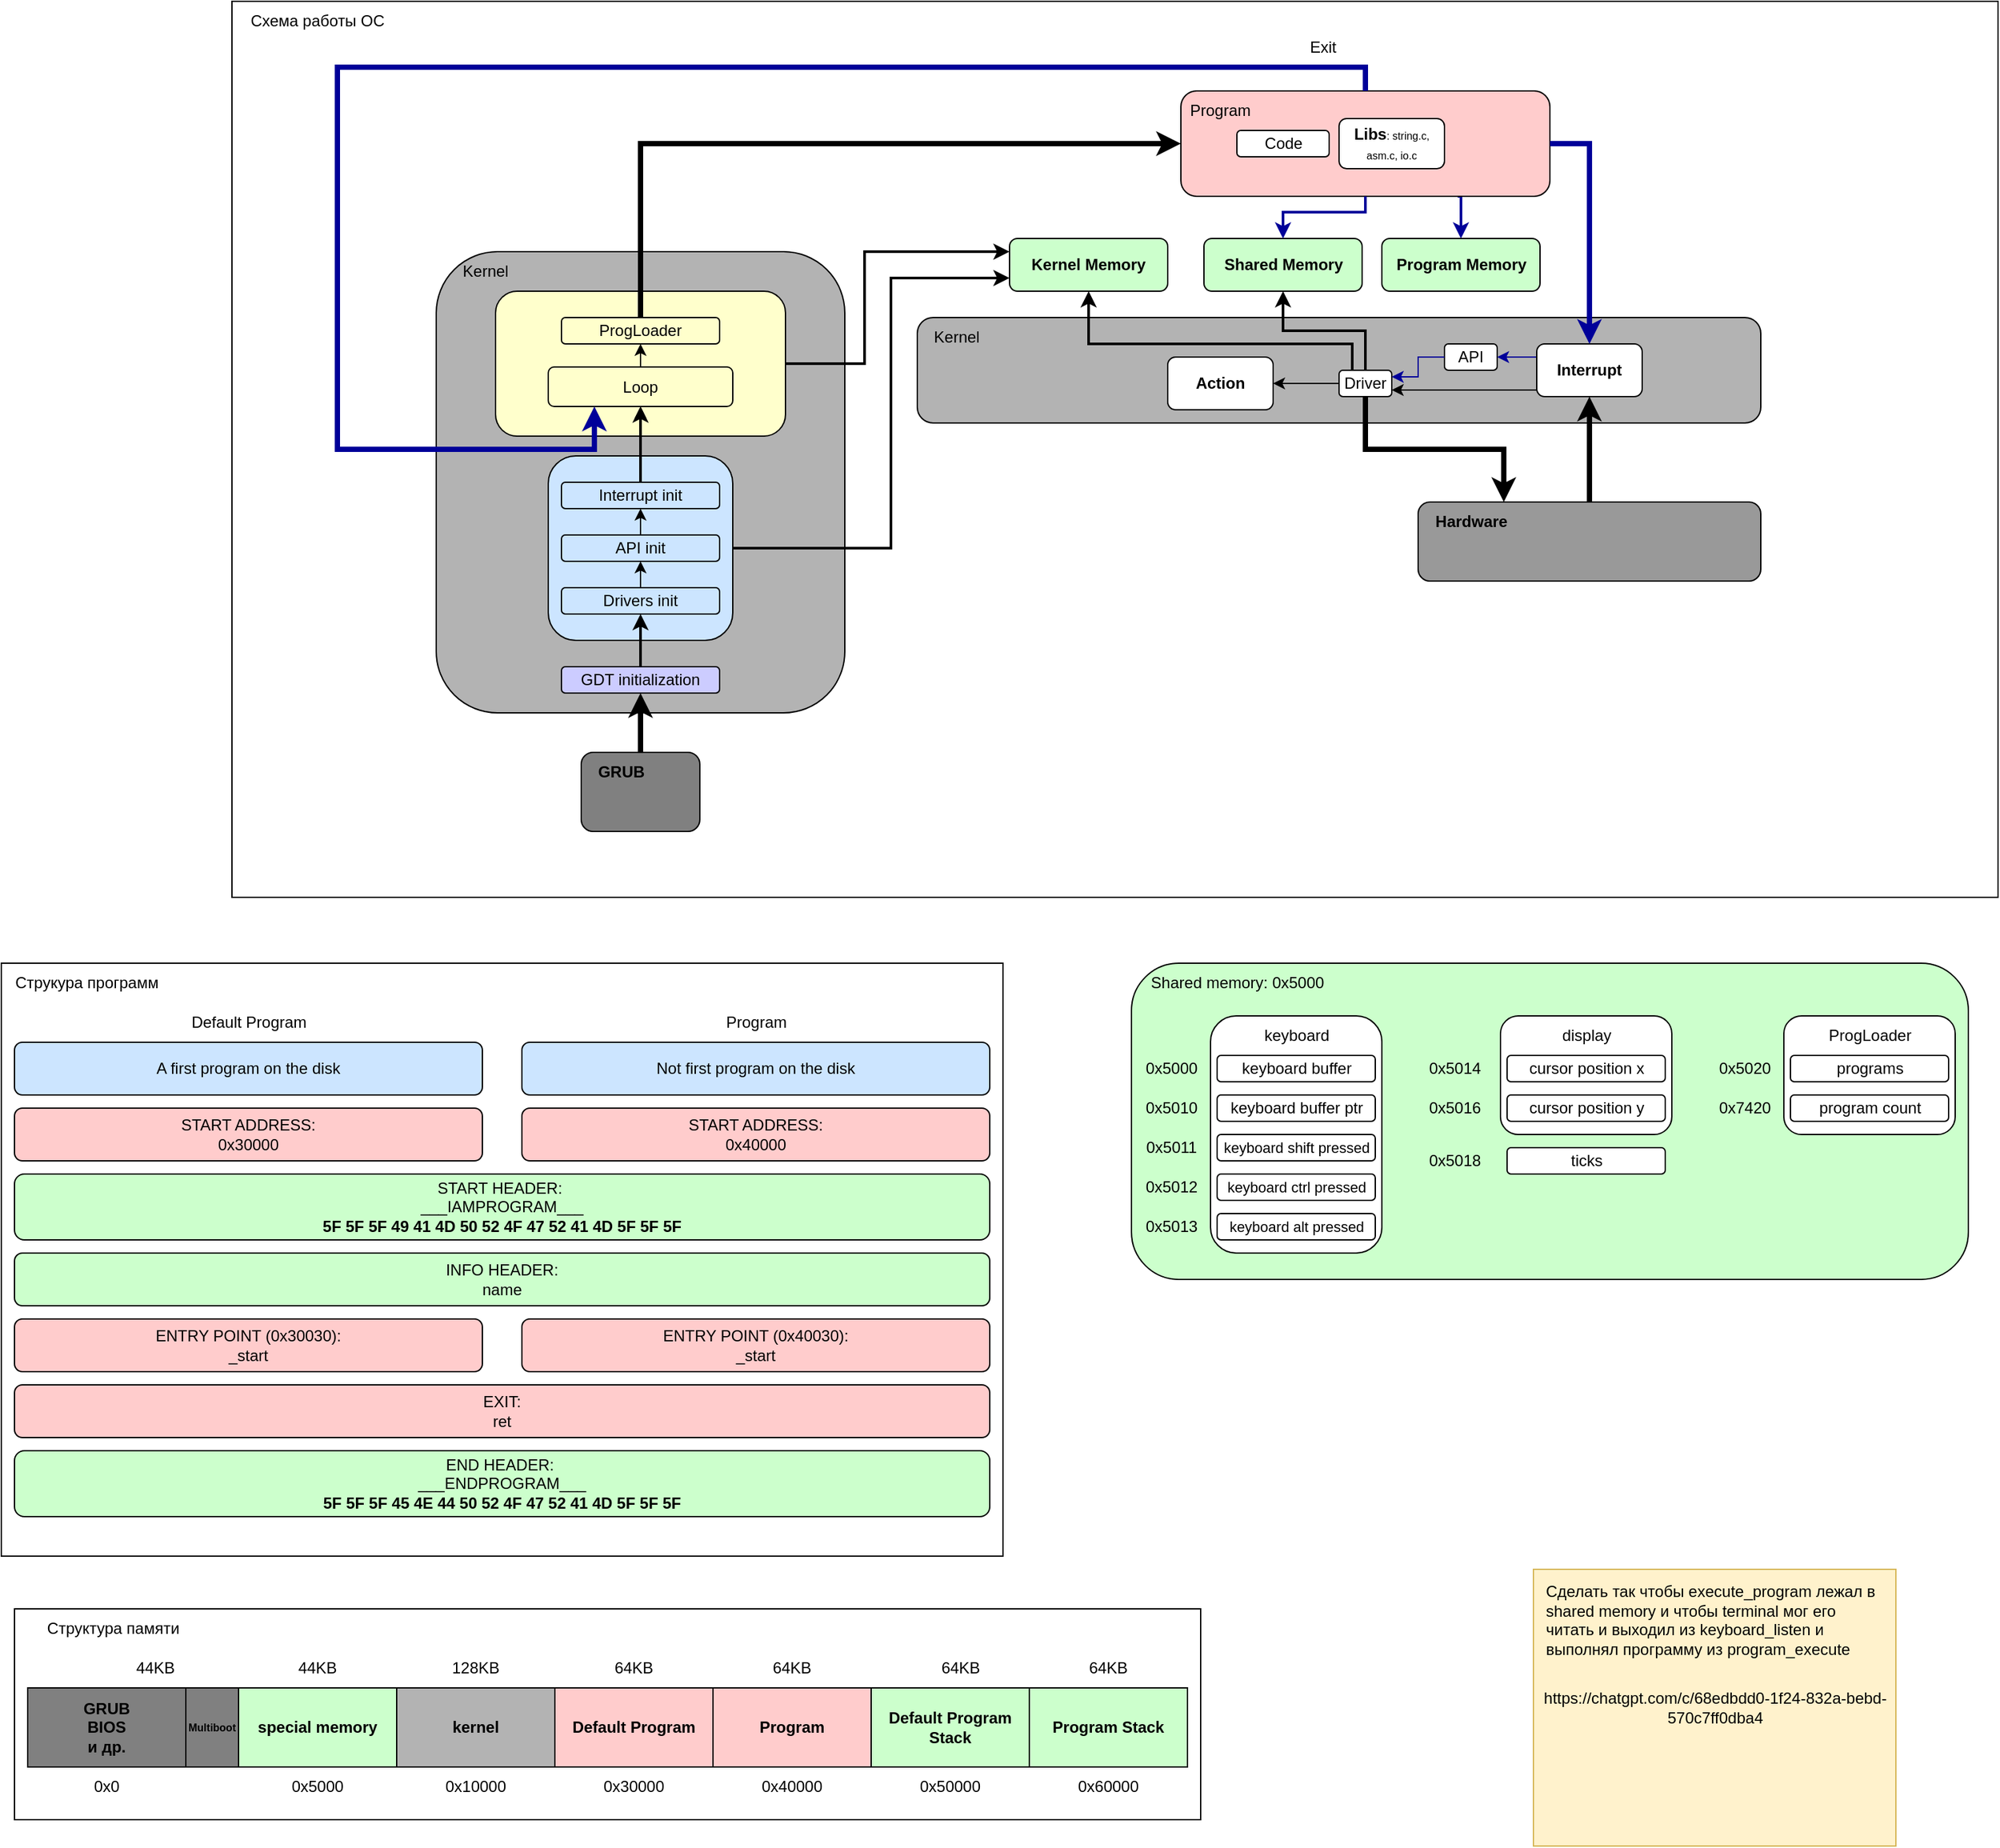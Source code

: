 <mxfile version="28.1.2">
  <diagram name="Page-1" id="FCg047ZmniYvs8AbTUPz">
    <mxGraphModel dx="2523" dy="1027" grid="1" gridSize="10" guides="1" tooltips="1" connect="1" arrows="1" fold="1" page="1" pageScale="1" pageWidth="850" pageHeight="1100" math="0" shadow="0">
      <root>
        <mxCell id="0" />
        <mxCell id="1" parent="0" />
        <mxCell id="QtdNPSn90gwQSZT8zCZ1-62" value="" style="rounded=0;whiteSpace=wrap;html=1;" vertex="1" parent="1">
          <mxGeometry x="-795" y="1280" width="900" height="160" as="geometry" />
        </mxCell>
        <mxCell id="rvBd5DFb6fozkhR1xG3s-3" value="" style="rounded=0;whiteSpace=wrap;html=1;" parent="1" vertex="1">
          <mxGeometry x="-805" y="790" width="760" height="450" as="geometry" />
        </mxCell>
        <mxCell id="rvBd5DFb6fozkhR1xG3s-4" value="Струкура программ" style="text;html=1;align=center;verticalAlign=middle;whiteSpace=wrap;rounded=0;" parent="1" vertex="1">
          <mxGeometry x="-805" y="790" width="130" height="30" as="geometry" />
        </mxCell>
        <mxCell id="-tcE8rUrM36b7BvTMz05-57" value="" style="rounded=1;whiteSpace=wrap;html=1;fontStyle=1;align=center;fillColor=#CCFFCC;" parent="1" vertex="1">
          <mxGeometry x="52.5" y="790" width="635" height="240" as="geometry" />
        </mxCell>
        <mxCell id="-tcE8rUrM36b7BvTMz05-58" value="Shared&amp;nbsp;memory: 0x5000" style="text;html=1;align=center;verticalAlign=middle;whiteSpace=wrap;rounded=0;" parent="1" vertex="1">
          <mxGeometry x="62.5" y="790" width="140" height="30" as="geometry" />
        </mxCell>
        <mxCell id="-tcE8rUrM36b7BvTMz05-63" value="" style="group" parent="1" vertex="1" connectable="0">
          <mxGeometry x="112.5" y="830" width="130" height="180" as="geometry" />
        </mxCell>
        <mxCell id="-tcE8rUrM36b7BvTMz05-61" value="" style="rounded=1;whiteSpace=wrap;html=1;" parent="-tcE8rUrM36b7BvTMz05-63" vertex="1">
          <mxGeometry width="130" height="180" as="geometry" />
        </mxCell>
        <mxCell id="-tcE8rUrM36b7BvTMz05-59" value="keyboard buffer" style="rounded=1;whiteSpace=wrap;html=1;" parent="-tcE8rUrM36b7BvTMz05-63" vertex="1">
          <mxGeometry x="5" y="30" width="120" height="20" as="geometry" />
        </mxCell>
        <mxCell id="-tcE8rUrM36b7BvTMz05-60" value="keyboard buffer ptr" style="rounded=1;whiteSpace=wrap;html=1;" parent="-tcE8rUrM36b7BvTMz05-63" vertex="1">
          <mxGeometry x="5" y="60" width="120" height="20" as="geometry" />
        </mxCell>
        <mxCell id="-tcE8rUrM36b7BvTMz05-62" value="keyboard" style="text;html=1;align=center;verticalAlign=middle;whiteSpace=wrap;rounded=0;" parent="-tcE8rUrM36b7BvTMz05-63" vertex="1">
          <mxGeometry x="5" width="120" height="30" as="geometry" />
        </mxCell>
        <mxCell id="-tcE8rUrM36b7BvTMz05-70" value="&lt;font style=&quot;font-size: 11px;&quot;&gt;keyboard shift pressed&lt;/font&gt;" style="rounded=1;whiteSpace=wrap;html=1;" parent="-tcE8rUrM36b7BvTMz05-63" vertex="1">
          <mxGeometry x="5" y="90" width="120" height="20" as="geometry" />
        </mxCell>
        <mxCell id="Fx7pZhKHwuvRIzn_ycLN-7" value="&lt;font style=&quot;font-size: 11px;&quot;&gt;keyboard ctrl pressed&lt;/font&gt;" style="rounded=1;whiteSpace=wrap;html=1;" parent="-tcE8rUrM36b7BvTMz05-63" vertex="1">
          <mxGeometry x="5" y="120" width="120" height="20" as="geometry" />
        </mxCell>
        <mxCell id="Fx7pZhKHwuvRIzn_ycLN-8" value="&lt;font style=&quot;font-size: 11px;&quot;&gt;keyboard alt pressed&lt;/font&gt;" style="rounded=1;whiteSpace=wrap;html=1;" parent="-tcE8rUrM36b7BvTMz05-63" vertex="1">
          <mxGeometry x="5" y="150" width="120" height="20" as="geometry" />
        </mxCell>
        <mxCell id="-tcE8rUrM36b7BvTMz05-65" value="" style="group" parent="1" vertex="1" connectable="0">
          <mxGeometry x="332.5" y="830" width="130" height="120" as="geometry" />
        </mxCell>
        <mxCell id="-tcE8rUrM36b7BvTMz05-66" value="" style="rounded=1;whiteSpace=wrap;html=1;" parent="-tcE8rUrM36b7BvTMz05-65" vertex="1">
          <mxGeometry width="130" height="90" as="geometry" />
        </mxCell>
        <mxCell id="-tcE8rUrM36b7BvTMz05-67" value="cursor position x" style="rounded=1;whiteSpace=wrap;html=1;" parent="-tcE8rUrM36b7BvTMz05-65" vertex="1">
          <mxGeometry x="5" y="30" width="120" height="20" as="geometry" />
        </mxCell>
        <mxCell id="-tcE8rUrM36b7BvTMz05-68" value="cursor position y" style="rounded=1;whiteSpace=wrap;html=1;" parent="-tcE8rUrM36b7BvTMz05-65" vertex="1">
          <mxGeometry x="5" y="60" width="120" height="20" as="geometry" />
        </mxCell>
        <mxCell id="-tcE8rUrM36b7BvTMz05-69" value="display" style="text;html=1;align=center;verticalAlign=middle;whiteSpace=wrap;rounded=0;" parent="-tcE8rUrM36b7BvTMz05-65" vertex="1">
          <mxGeometry x="5" width="120" height="30" as="geometry" />
        </mxCell>
        <mxCell id="9-nSru1XXpZIgcONNZPy-1" value="0x5000" style="text;html=1;align=center;verticalAlign=middle;whiteSpace=wrap;rounded=0;" parent="1" vertex="1">
          <mxGeometry x="52.5" y="860" width="60" height="20" as="geometry" />
        </mxCell>
        <mxCell id="9-nSru1XXpZIgcONNZPy-2" value="0x5010" style="text;html=1;align=center;verticalAlign=middle;whiteSpace=wrap;rounded=0;" parent="1" vertex="1">
          <mxGeometry x="52.5" y="890" width="60" height="20" as="geometry" />
        </mxCell>
        <mxCell id="9-nSru1XXpZIgcONNZPy-3" value="0x5011" style="text;html=1;align=center;verticalAlign=middle;whiteSpace=wrap;rounded=0;" parent="1" vertex="1">
          <mxGeometry x="52.5" y="920" width="60" height="20" as="geometry" />
        </mxCell>
        <mxCell id="Fx7pZhKHwuvRIzn_ycLN-9" value="0x5012" style="text;html=1;align=center;verticalAlign=middle;whiteSpace=wrap;rounded=0;" parent="1" vertex="1">
          <mxGeometry x="52.5" y="950" width="60" height="20" as="geometry" />
        </mxCell>
        <mxCell id="Fx7pZhKHwuvRIzn_ycLN-10" value="0x5013" style="text;html=1;align=center;verticalAlign=middle;whiteSpace=wrap;rounded=0;" parent="1" vertex="1">
          <mxGeometry x="52.5" y="980" width="60" height="20" as="geometry" />
        </mxCell>
        <mxCell id="Fx7pZhKHwuvRIzn_ycLN-11" value="0x5014" style="text;html=1;align=center;verticalAlign=middle;whiteSpace=wrap;rounded=0;" parent="1" vertex="1">
          <mxGeometry x="267.5" y="860" width="60" height="20" as="geometry" />
        </mxCell>
        <mxCell id="Fx7pZhKHwuvRIzn_ycLN-13" value="0x5016" style="text;html=1;align=center;verticalAlign=middle;whiteSpace=wrap;rounded=0;" parent="1" vertex="1">
          <mxGeometry x="267.5" y="890" width="60" height="20" as="geometry" />
        </mxCell>
        <mxCell id="Fx7pZhKHwuvRIzn_ycLN-20" value="ticks" style="rounded=1;whiteSpace=wrap;html=1;" parent="1" vertex="1">
          <mxGeometry x="337.5" y="930" width="120" height="20" as="geometry" />
        </mxCell>
        <mxCell id="Fx7pZhKHwuvRIzn_ycLN-21" value="0x5018" style="text;html=1;align=center;verticalAlign=middle;whiteSpace=wrap;rounded=0;" parent="1" vertex="1">
          <mxGeometry x="267.5" y="930" width="60" height="20" as="geometry" />
        </mxCell>
        <mxCell id="rvBd5DFb6fozkhR1xG3s-1" value="START HEADER:&amp;nbsp;&lt;br&gt;___IAMPROGRAM___&lt;br&gt;&lt;b&gt;5F 5F 5F 49 41 4D 50 52 4F 47 52 41 4D 5F 5F 5F&lt;/b&gt;" style="rounded=1;whiteSpace=wrap;html=1;fillColor=#CCFFCC;" parent="1" vertex="1">
          <mxGeometry x="-795" y="950" width="740" height="50" as="geometry" />
        </mxCell>
        <mxCell id="rvBd5DFb6fozkhR1xG3s-5" value="END HEADER:&amp;nbsp;&lt;br&gt;___ENDPROGRAM___&lt;br&gt;&lt;b&gt;5F 5F 5F 45 4E 44 50 52 4F 47 52 41 4D 5F 5F 5F&lt;/b&gt;" style="rounded=1;whiteSpace=wrap;html=1;fillColor=#CCFFCC;" parent="1" vertex="1">
          <mxGeometry x="-795" y="1160" width="740" height="50" as="geometry" />
        </mxCell>
        <mxCell id="rvBd5DFb6fozkhR1xG3s-6" value="ENTRY POINT (0x30030):&lt;br&gt;_start" style="rounded=1;whiteSpace=wrap;html=1;fillColor=#FFCCCC;" parent="1" vertex="1">
          <mxGeometry x="-795" y="1060" width="355" height="40" as="geometry" />
        </mxCell>
        <mxCell id="rvBd5DFb6fozkhR1xG3s-7" value="EXIT:&lt;br&gt;ret" style="rounded=1;whiteSpace=wrap;html=1;fillColor=#FFCCCC;" parent="1" vertex="1">
          <mxGeometry x="-795" y="1110" width="740" height="40" as="geometry" />
        </mxCell>
        <mxCell id="rvBd5DFb6fozkhR1xG3s-8" value="START ADDRESS:&lt;br&gt;0x30000" style="rounded=1;whiteSpace=wrap;html=1;fillColor=#FFCCCC;" parent="1" vertex="1">
          <mxGeometry x="-795" y="900" width="355" height="40" as="geometry" />
        </mxCell>
        <mxCell id="rvBd5DFb6fozkhR1xG3s-17" value="INFO HEADER:&lt;div&gt;name&lt;/div&gt;" style="rounded=1;whiteSpace=wrap;html=1;fillColor=#CCFFCC;" parent="1" vertex="1">
          <mxGeometry x="-795" y="1010" width="740" height="40" as="geometry" />
        </mxCell>
        <mxCell id="P1c2-JbZTMkBssamJEXa-10" value="" style="group" parent="1" vertex="1" connectable="0">
          <mxGeometry x="547.5" y="830" width="130" height="120" as="geometry" />
        </mxCell>
        <mxCell id="P1c2-JbZTMkBssamJEXa-11" value="" style="rounded=1;whiteSpace=wrap;html=1;" parent="P1c2-JbZTMkBssamJEXa-10" vertex="1">
          <mxGeometry width="130" height="90" as="geometry" />
        </mxCell>
        <mxCell id="P1c2-JbZTMkBssamJEXa-12" value="programs" style="rounded=1;whiteSpace=wrap;html=1;" parent="P1c2-JbZTMkBssamJEXa-10" vertex="1">
          <mxGeometry x="5" y="30" width="120" height="20" as="geometry" />
        </mxCell>
        <mxCell id="P1c2-JbZTMkBssamJEXa-13" value="program count" style="rounded=1;whiteSpace=wrap;html=1;" parent="P1c2-JbZTMkBssamJEXa-10" vertex="1">
          <mxGeometry x="5" y="60" width="120" height="20" as="geometry" />
        </mxCell>
        <mxCell id="P1c2-JbZTMkBssamJEXa-14" value="ProgLoader" style="text;html=1;align=center;verticalAlign=middle;whiteSpace=wrap;rounded=0;" parent="P1c2-JbZTMkBssamJEXa-10" vertex="1">
          <mxGeometry x="5" width="120" height="30" as="geometry" />
        </mxCell>
        <mxCell id="P1c2-JbZTMkBssamJEXa-15" value="0x5020" style="text;html=1;align=center;verticalAlign=middle;whiteSpace=wrap;rounded=0;" parent="1" vertex="1">
          <mxGeometry x="487.5" y="860" width="60" height="20" as="geometry" />
        </mxCell>
        <mxCell id="P1c2-JbZTMkBssamJEXa-17" value="0x7420" style="text;html=1;align=center;verticalAlign=middle;whiteSpace=wrap;rounded=0;" parent="1" vertex="1">
          <mxGeometry x="487.5" y="890" width="60" height="20" as="geometry" />
        </mxCell>
        <mxCell id="P1c2-JbZTMkBssamJEXa-22" value="" style="rounded=0;whiteSpace=wrap;html=1;" parent="1" vertex="1">
          <mxGeometry x="-785" y="1340" width="880" height="60" as="geometry" />
        </mxCell>
        <mxCell id="P1c2-JbZTMkBssamJEXa-23" value="Структура памяти" style="text;html=1;align=center;verticalAlign=middle;whiteSpace=wrap;rounded=0;" parent="1" vertex="1">
          <mxGeometry x="-785" y="1280" width="130" height="30" as="geometry" />
        </mxCell>
        <mxCell id="P1c2-JbZTMkBssamJEXa-24" value="GRUB&lt;br&gt;BIOS&lt;br&gt;и др." style="rounded=0;whiteSpace=wrap;html=1;fillColor=#808080;fontStyle=1" parent="1" vertex="1">
          <mxGeometry x="-785" y="1340" width="120" height="60" as="geometry" />
        </mxCell>
        <mxCell id="P1c2-JbZTMkBssamJEXa-25" value="" style="rounded=0;whiteSpace=wrap;html=1;fillColor=#808080;fontStyle=1" parent="1" vertex="1">
          <mxGeometry x="-665" y="1340" width="40" height="60" as="geometry" />
        </mxCell>
        <mxCell id="P1c2-JbZTMkBssamJEXa-26" value="0x0" style="text;html=1;align=center;verticalAlign=middle;whiteSpace=wrap;rounded=0;" parent="1" vertex="1">
          <mxGeometry x="-785" y="1400" width="120" height="30" as="geometry" />
        </mxCell>
        <mxCell id="P1c2-JbZTMkBssamJEXa-27" value="Multiboot" style="text;html=1;align=center;verticalAlign=middle;whiteSpace=wrap;rounded=0;fontStyle=1;rotation=0;fontSize=8;" parent="1" vertex="1">
          <mxGeometry x="-675" y="1357.5" width="60" height="25" as="geometry" />
        </mxCell>
        <mxCell id="P1c2-JbZTMkBssamJEXa-28" value="0x5000" style="text;html=1;align=center;verticalAlign=middle;whiteSpace=wrap;rounded=0;" parent="1" vertex="1">
          <mxGeometry x="-625" y="1400" width="120" height="30" as="geometry" />
        </mxCell>
        <mxCell id="P1c2-JbZTMkBssamJEXa-29" value="special memory" style="rounded=0;whiteSpace=wrap;html=1;fillColor=#CCFFCC;fontStyle=1" parent="1" vertex="1">
          <mxGeometry x="-625" y="1340" width="120" height="60" as="geometry" />
        </mxCell>
        <mxCell id="P1c2-JbZTMkBssamJEXa-30" value="kernel" style="rounded=0;whiteSpace=wrap;html=1;fillColor=#B3B3B3;fontStyle=1" parent="1" vertex="1">
          <mxGeometry x="-505" y="1340" width="120" height="60" as="geometry" />
        </mxCell>
        <mxCell id="P1c2-JbZTMkBssamJEXa-31" value="0x10000" style="text;html=1;align=center;verticalAlign=middle;whiteSpace=wrap;rounded=0;" parent="1" vertex="1">
          <mxGeometry x="-505" y="1400" width="120" height="30" as="geometry" />
        </mxCell>
        <mxCell id="P1c2-JbZTMkBssamJEXa-32" value="Default Program" style="rounded=0;whiteSpace=wrap;html=1;fillColor=#FFCCCC;fontStyle=1" parent="1" vertex="1">
          <mxGeometry x="-385" y="1340" width="120" height="60" as="geometry" />
        </mxCell>
        <mxCell id="P1c2-JbZTMkBssamJEXa-33" value="0x30000" style="text;html=1;align=center;verticalAlign=middle;whiteSpace=wrap;rounded=0;" parent="1" vertex="1">
          <mxGeometry x="-385" y="1400" width="120" height="30" as="geometry" />
        </mxCell>
        <mxCell id="P1c2-JbZTMkBssamJEXa-34" value="Program" style="rounded=0;whiteSpace=wrap;html=1;fillColor=#FFCCCC;fontStyle=1" parent="1" vertex="1">
          <mxGeometry x="-265" y="1340" width="120" height="60" as="geometry" />
        </mxCell>
        <mxCell id="P1c2-JbZTMkBssamJEXa-35" value="0x40000" style="text;html=1;align=center;verticalAlign=middle;whiteSpace=wrap;rounded=0;" parent="1" vertex="1">
          <mxGeometry x="-265" y="1400" width="120" height="30" as="geometry" />
        </mxCell>
        <mxCell id="P1c2-JbZTMkBssamJEXa-36" value="64KB" style="text;html=1;align=center;verticalAlign=middle;whiteSpace=wrap;rounded=0;" parent="1" vertex="1">
          <mxGeometry x="-348.75" y="1310" width="47.5" height="30" as="geometry" />
        </mxCell>
        <mxCell id="P1c2-JbZTMkBssamJEXa-37" value="64KB" style="text;html=1;align=center;verticalAlign=middle;whiteSpace=wrap;rounded=0;" parent="1" vertex="1">
          <mxGeometry x="-228.75" y="1310" width="47.5" height="30" as="geometry" />
        </mxCell>
        <mxCell id="P1c2-JbZTMkBssamJEXa-38" value="128KB" style="text;html=1;align=center;verticalAlign=middle;whiteSpace=wrap;rounded=0;" parent="1" vertex="1">
          <mxGeometry x="-468.75" y="1310" width="47.5" height="30" as="geometry" />
        </mxCell>
        <mxCell id="P1c2-JbZTMkBssamJEXa-39" value="44KB" style="text;html=1;align=center;verticalAlign=middle;whiteSpace=wrap;rounded=0;" parent="1" vertex="1">
          <mxGeometry x="-588.75" y="1310" width="47.5" height="30" as="geometry" />
        </mxCell>
        <mxCell id="P1c2-JbZTMkBssamJEXa-40" value="44KB" style="text;html=1;align=center;verticalAlign=middle;whiteSpace=wrap;rounded=0;" parent="1" vertex="1">
          <mxGeometry x="-712.5" y="1310" width="47.5" height="30" as="geometry" />
        </mxCell>
        <mxCell id="P1c2-JbZTMkBssamJEXa-42" value="Default Program Stack" style="rounded=0;whiteSpace=wrap;html=1;fillColor=#CCFFCC;fontStyle=1" parent="1" vertex="1">
          <mxGeometry x="-145" y="1340" width="120" height="60" as="geometry" />
        </mxCell>
        <mxCell id="P1c2-JbZTMkBssamJEXa-44" value="Program Stack" style="rounded=0;whiteSpace=wrap;html=1;fillColor=#CCFFCC;fontStyle=1" parent="1" vertex="1">
          <mxGeometry x="-25" y="1340" width="120" height="60" as="geometry" />
        </mxCell>
        <mxCell id="P1c2-JbZTMkBssamJEXa-45" value="0x50000" style="text;html=1;align=center;verticalAlign=middle;whiteSpace=wrap;rounded=0;" parent="1" vertex="1">
          <mxGeometry x="-145" y="1400" width="120" height="30" as="geometry" />
        </mxCell>
        <mxCell id="P1c2-JbZTMkBssamJEXa-46" value="0x60000" style="text;html=1;align=center;verticalAlign=middle;whiteSpace=wrap;rounded=0;" parent="1" vertex="1">
          <mxGeometry x="-25" y="1400" width="120" height="30" as="geometry" />
        </mxCell>
        <mxCell id="P1c2-JbZTMkBssamJEXa-47" value="64KB" style="text;html=1;align=center;verticalAlign=middle;whiteSpace=wrap;rounded=0;" parent="1" vertex="1">
          <mxGeometry x="-101.25" y="1310" width="47.5" height="30" as="geometry" />
        </mxCell>
        <mxCell id="P1c2-JbZTMkBssamJEXa-48" value="64KB" style="text;html=1;align=center;verticalAlign=middle;whiteSpace=wrap;rounded=0;" parent="1" vertex="1">
          <mxGeometry x="11.25" y="1310" width="47.5" height="30" as="geometry" />
        </mxCell>
        <mxCell id="QtdNPSn90gwQSZT8zCZ1-1" value="" style="rounded=0;whiteSpace=wrap;html=1;" vertex="1" parent="1">
          <mxGeometry x="-630" y="60" width="1340" height="680" as="geometry" />
        </mxCell>
        <mxCell id="QtdNPSn90gwQSZT8zCZ1-7" value="" style="group" vertex="1" connectable="0" parent="1">
          <mxGeometry x="-110" y="300" width="640" height="80" as="geometry" />
        </mxCell>
        <mxCell id="QtdNPSn90gwQSZT8zCZ1-8" value="" style="rounded=1;whiteSpace=wrap;html=1;fillColor=#B3B3B3;" vertex="1" parent="QtdNPSn90gwQSZT8zCZ1-7">
          <mxGeometry width="640" height="80" as="geometry" />
        </mxCell>
        <mxCell id="QtdNPSn90gwQSZT8zCZ1-9" value="Kernel" style="text;html=1;align=center;verticalAlign=middle;whiteSpace=wrap;rounded=0;" vertex="1" parent="QtdNPSn90gwQSZT8zCZ1-7">
          <mxGeometry width="60" height="30" as="geometry" />
        </mxCell>
        <mxCell id="QtdNPSn90gwQSZT8zCZ1-10" value="API" style="rounded=1;whiteSpace=wrap;html=1;" vertex="1" parent="QtdNPSn90gwQSZT8zCZ1-7">
          <mxGeometry x="400" y="20" width="40" height="20" as="geometry" />
        </mxCell>
        <mxCell id="QtdNPSn90gwQSZT8zCZ1-11" style="edgeStyle=orthogonalEdgeStyle;rounded=0;orthogonalLoop=1;jettySize=auto;html=1;exitX=0;exitY=0.25;exitDx=0;exitDy=0;entryX=1;entryY=0.5;entryDx=0;entryDy=0;strokeColor=#000099;" edge="1" parent="1" source="QtdNPSn90gwQSZT8zCZ1-13" target="QtdNPSn90gwQSZT8zCZ1-10">
          <mxGeometry relative="1" as="geometry" />
        </mxCell>
        <mxCell id="QtdNPSn90gwQSZT8zCZ1-12" style="edgeStyle=orthogonalEdgeStyle;rounded=0;orthogonalLoop=1;jettySize=auto;html=1;exitX=0;exitY=0.75;exitDx=0;exitDy=0;entryX=1;entryY=0.75;entryDx=0;entryDy=0;" edge="1" parent="1" source="QtdNPSn90gwQSZT8zCZ1-13" target="QtdNPSn90gwQSZT8zCZ1-17">
          <mxGeometry relative="1" as="geometry">
            <Array as="points">
              <mxPoint x="360" y="355" />
            </Array>
          </mxGeometry>
        </mxCell>
        <mxCell id="QtdNPSn90gwQSZT8zCZ1-13" value="Interrupt" style="rounded=1;whiteSpace=wrap;html=1;fontStyle=1" vertex="1" parent="1">
          <mxGeometry x="360" y="320" width="80" height="40" as="geometry" />
        </mxCell>
        <mxCell id="QtdNPSn90gwQSZT8zCZ1-14" style="edgeStyle=orthogonalEdgeStyle;rounded=0;orthogonalLoop=1;jettySize=auto;html=1;exitX=0;exitY=0.5;exitDx=0;exitDy=0;entryX=1;entryY=0.5;entryDx=0;entryDy=0;" edge="1" parent="1" source="QtdNPSn90gwQSZT8zCZ1-17" target="QtdNPSn90gwQSZT8zCZ1-18">
          <mxGeometry relative="1" as="geometry" />
        </mxCell>
        <mxCell id="QtdNPSn90gwQSZT8zCZ1-15" style="edgeStyle=orthogonalEdgeStyle;rounded=0;orthogonalLoop=1;jettySize=auto;html=1;exitX=0.5;exitY=0;exitDx=0;exitDy=0;entryX=0.5;entryY=1;entryDx=0;entryDy=0;strokeWidth=2;" edge="1" parent="1" source="QtdNPSn90gwQSZT8zCZ1-17" target="QtdNPSn90gwQSZT8zCZ1-23">
          <mxGeometry relative="1" as="geometry">
            <Array as="points">
              <mxPoint x="230" y="310" />
              <mxPoint x="168" y="310" />
            </Array>
          </mxGeometry>
        </mxCell>
        <mxCell id="QtdNPSn90gwQSZT8zCZ1-16" style="edgeStyle=orthogonalEdgeStyle;rounded=0;orthogonalLoop=1;jettySize=auto;html=1;exitX=0.5;exitY=1;exitDx=0;exitDy=0;entryX=0.25;entryY=0;entryDx=0;entryDy=0;strokeWidth=4;" edge="1" parent="1" source="QtdNPSn90gwQSZT8zCZ1-17" target="QtdNPSn90gwQSZT8zCZ1-25">
          <mxGeometry relative="1" as="geometry" />
        </mxCell>
        <mxCell id="QtdNPSn90gwQSZT8zCZ1-72" style="edgeStyle=orthogonalEdgeStyle;rounded=0;orthogonalLoop=1;jettySize=auto;html=1;exitX=0.25;exitY=0;exitDx=0;exitDy=0;entryX=0.5;entryY=1;entryDx=0;entryDy=0;strokeWidth=2;" edge="1" parent="1" source="QtdNPSn90gwQSZT8zCZ1-17" target="QtdNPSn90gwQSZT8zCZ1-71">
          <mxGeometry relative="1" as="geometry">
            <Array as="points">
              <mxPoint x="220" y="320" />
              <mxPoint x="20" y="320" />
            </Array>
          </mxGeometry>
        </mxCell>
        <mxCell id="QtdNPSn90gwQSZT8zCZ1-17" value="Driver" style="rounded=1;whiteSpace=wrap;html=1;" vertex="1" parent="1">
          <mxGeometry x="210" y="340" width="40" height="20" as="geometry" />
        </mxCell>
        <mxCell id="QtdNPSn90gwQSZT8zCZ1-18" value="Action" style="rounded=1;whiteSpace=wrap;html=1;fontStyle=1" vertex="1" parent="1">
          <mxGeometry x="80" y="330" width="80" height="40" as="geometry" />
        </mxCell>
        <mxCell id="QtdNPSn90gwQSZT8zCZ1-23" value="Shared Memory" style="rounded=1;whiteSpace=wrap;html=1;fontStyle=1;align=center;fillColor=#CCFFCC;" vertex="1" parent="1">
          <mxGeometry x="107.5" y="240" width="120" height="40" as="geometry" />
        </mxCell>
        <mxCell id="QtdNPSn90gwQSZT8zCZ1-24" style="edgeStyle=orthogonalEdgeStyle;rounded=0;orthogonalLoop=1;jettySize=auto;html=1;exitX=0.5;exitY=0;exitDx=0;exitDy=0;entryX=0.5;entryY=1;entryDx=0;entryDy=0;strokeWidth=4;" edge="1" parent="1" source="QtdNPSn90gwQSZT8zCZ1-25" target="QtdNPSn90gwQSZT8zCZ1-13">
          <mxGeometry relative="1" as="geometry" />
        </mxCell>
        <mxCell id="QtdNPSn90gwQSZT8zCZ1-25" value="" style="rounded=1;whiteSpace=wrap;html=1;fillColor=#999999;" vertex="1" parent="1">
          <mxGeometry x="270" y="440" width="260" height="60" as="geometry" />
        </mxCell>
        <mxCell id="QtdNPSn90gwQSZT8zCZ1-26" value="Hardware" style="text;html=1;align=center;verticalAlign=middle;resizable=0;points=[];autosize=1;fontColor=#000000;fontStyle=1" vertex="1" parent="1">
          <mxGeometry x="270" y="440" width="80" height="30" as="geometry" />
        </mxCell>
        <mxCell id="QtdNPSn90gwQSZT8zCZ1-27" style="edgeStyle=orthogonalEdgeStyle;rounded=0;orthogonalLoop=1;jettySize=auto;html=1;exitX=0;exitY=0.5;exitDx=0;exitDy=0;entryX=1;entryY=0.25;entryDx=0;entryDy=0;strokeColor=#000099;" edge="1" parent="1" source="QtdNPSn90gwQSZT8zCZ1-10" target="QtdNPSn90gwQSZT8zCZ1-17">
          <mxGeometry relative="1" as="geometry" />
        </mxCell>
        <mxCell id="QtdNPSn90gwQSZT8zCZ1-29" value="Схема работы ОС" style="text;html=1;align=center;verticalAlign=middle;whiteSpace=wrap;rounded=0;" vertex="1" parent="1">
          <mxGeometry x="-630" y="60" width="130" height="30" as="geometry" />
        </mxCell>
        <mxCell id="QtdNPSn90gwQSZT8zCZ1-30" value="" style="group" vertex="1" connectable="0" parent="1">
          <mxGeometry x="-365" y="630" width="90" height="60" as="geometry" />
        </mxCell>
        <mxCell id="QtdNPSn90gwQSZT8zCZ1-31" value="" style="rounded=1;whiteSpace=wrap;html=1;fillColor=#808080;" vertex="1" parent="QtdNPSn90gwQSZT8zCZ1-30">
          <mxGeometry width="90" height="60" as="geometry" />
        </mxCell>
        <mxCell id="QtdNPSn90gwQSZT8zCZ1-32" value="GRUB" style="text;html=1;align=center;verticalAlign=middle;resizable=0;points=[];autosize=1;fontColor=#000000;fontStyle=1" vertex="1" parent="QtdNPSn90gwQSZT8zCZ1-30">
          <mxGeometry width="60" height="30" as="geometry" />
        </mxCell>
        <mxCell id="QtdNPSn90gwQSZT8zCZ1-33" value="" style="rounded=1;whiteSpace=wrap;html=1;fillColor=#B3B3B3;" vertex="1" parent="1">
          <mxGeometry x="-475" y="250" width="310" height="350" as="geometry" />
        </mxCell>
        <mxCell id="QtdNPSn90gwQSZT8zCZ1-34" value="Kernel" style="text;html=1;align=center;verticalAlign=middle;whiteSpace=wrap;rounded=0;" vertex="1" parent="1">
          <mxGeometry x="-475" y="250" width="75" height="30" as="geometry" />
        </mxCell>
        <mxCell id="QtdNPSn90gwQSZT8zCZ1-35" value="GDT initialization" style="rounded=1;whiteSpace=wrap;html=1;fillColor=#CCCCFF;" vertex="1" parent="1">
          <mxGeometry x="-380" y="565" width="120" height="20" as="geometry" />
        </mxCell>
        <mxCell id="QtdNPSn90gwQSZT8zCZ1-36" style="edgeStyle=orthogonalEdgeStyle;rounded=0;orthogonalLoop=1;jettySize=auto;html=1;exitX=0.5;exitY=0;exitDx=0;exitDy=0;entryX=0.5;entryY=1;entryDx=0;entryDy=0;strokeWidth=4;" edge="1" parent="1" source="QtdNPSn90gwQSZT8zCZ1-31" target="QtdNPSn90gwQSZT8zCZ1-35">
          <mxGeometry relative="1" as="geometry" />
        </mxCell>
        <mxCell id="QtdNPSn90gwQSZT8zCZ1-37" value="" style="group" vertex="1" connectable="0" parent="1">
          <mxGeometry x="-390" y="465" width="140" height="80" as="geometry" />
        </mxCell>
        <mxCell id="QtdNPSn90gwQSZT8zCZ1-38" value="" style="group" vertex="1" connectable="0" parent="QtdNPSn90gwQSZT8zCZ1-37">
          <mxGeometry y="-60" width="140" height="140" as="geometry" />
        </mxCell>
        <mxCell id="QtdNPSn90gwQSZT8zCZ1-39" value="" style="rounded=1;whiteSpace=wrap;html=1;fillColor=#CCE5FF;" vertex="1" parent="QtdNPSn90gwQSZT8zCZ1-38">
          <mxGeometry width="140" height="140" as="geometry" />
        </mxCell>
        <mxCell id="QtdNPSn90gwQSZT8zCZ1-40" value="Drivers init" style="rounded=1;whiteSpace=wrap;html=1;fillColor=#CCE5FF;" vertex="1" parent="QtdNPSn90gwQSZT8zCZ1-38">
          <mxGeometry x="10" y="100" width="120" height="20" as="geometry" />
        </mxCell>
        <mxCell id="QtdNPSn90gwQSZT8zCZ1-41" style="edgeStyle=orthogonalEdgeStyle;rounded=0;orthogonalLoop=1;jettySize=auto;html=1;exitX=0.5;exitY=0;exitDx=0;exitDy=0;entryX=0.5;entryY=1;entryDx=0;entryDy=0;" edge="1" parent="QtdNPSn90gwQSZT8zCZ1-38" source="QtdNPSn90gwQSZT8zCZ1-42" target="QtdNPSn90gwQSZT8zCZ1-43">
          <mxGeometry relative="1" as="geometry" />
        </mxCell>
        <mxCell id="QtdNPSn90gwQSZT8zCZ1-42" value="API init" style="rounded=1;whiteSpace=wrap;html=1;fillColor=#CCE5FF;" vertex="1" parent="QtdNPSn90gwQSZT8zCZ1-38">
          <mxGeometry x="10" y="60" width="120" height="20" as="geometry" />
        </mxCell>
        <mxCell id="QtdNPSn90gwQSZT8zCZ1-43" value="Interrupt init" style="rounded=1;whiteSpace=wrap;html=1;fillColor=#CCE5FF;" vertex="1" parent="QtdNPSn90gwQSZT8zCZ1-38">
          <mxGeometry x="10" y="20" width="120" height="20" as="geometry" />
        </mxCell>
        <mxCell id="QtdNPSn90gwQSZT8zCZ1-44" style="edgeStyle=orthogonalEdgeStyle;rounded=0;orthogonalLoop=1;jettySize=auto;html=1;exitX=0.5;exitY=0;exitDx=0;exitDy=0;entryX=0.5;entryY=1;entryDx=0;entryDy=0;" edge="1" parent="QtdNPSn90gwQSZT8zCZ1-38" source="QtdNPSn90gwQSZT8zCZ1-40" target="QtdNPSn90gwQSZT8zCZ1-42">
          <mxGeometry relative="1" as="geometry" />
        </mxCell>
        <mxCell id="QtdNPSn90gwQSZT8zCZ1-45" style="edgeStyle=orthogonalEdgeStyle;rounded=0;orthogonalLoop=1;jettySize=auto;html=1;exitX=0.5;exitY=0;exitDx=0;exitDy=0;entryX=0.5;entryY=1;entryDx=0;entryDy=0;strokeWidth=2;" edge="1" parent="1" source="QtdNPSn90gwQSZT8zCZ1-35" target="QtdNPSn90gwQSZT8zCZ1-40">
          <mxGeometry relative="1" as="geometry" />
        </mxCell>
        <mxCell id="QtdNPSn90gwQSZT8zCZ1-74" style="edgeStyle=orthogonalEdgeStyle;rounded=0;orthogonalLoop=1;jettySize=auto;html=1;exitX=1;exitY=0.5;exitDx=0;exitDy=0;entryX=0;entryY=0.25;entryDx=0;entryDy=0;strokeWidth=2;" edge="1" parent="1" source="QtdNPSn90gwQSZT8zCZ1-52" target="QtdNPSn90gwQSZT8zCZ1-71">
          <mxGeometry relative="1" as="geometry">
            <Array as="points">
              <mxPoint x="-150" y="335" />
              <mxPoint x="-150" y="250" />
            </Array>
          </mxGeometry>
        </mxCell>
        <mxCell id="QtdNPSn90gwQSZT8zCZ1-52" value="" style="rounded=1;whiteSpace=wrap;html=1;fillColor=#FFFFCC;" vertex="1" parent="1">
          <mxGeometry x="-430" y="280" width="220" height="110" as="geometry" />
        </mxCell>
        <mxCell id="QtdNPSn90gwQSZT8zCZ1-47" value="ProgLoader" style="rounded=1;whiteSpace=wrap;html=1;fillColor=#FFFFCC;" vertex="1" parent="1">
          <mxGeometry x="-380" y="300" width="120" height="20" as="geometry" />
        </mxCell>
        <mxCell id="QtdNPSn90gwQSZT8zCZ1-59" style="edgeStyle=orthogonalEdgeStyle;rounded=0;orthogonalLoop=1;jettySize=auto;html=1;exitX=0.5;exitY=0;exitDx=0;exitDy=0;entryX=0.5;entryY=1;entryDx=0;entryDy=0;" edge="1" parent="1" source="QtdNPSn90gwQSZT8zCZ1-55" target="QtdNPSn90gwQSZT8zCZ1-47">
          <mxGeometry relative="1" as="geometry" />
        </mxCell>
        <mxCell id="QtdNPSn90gwQSZT8zCZ1-55" value="Loop" style="rounded=1;whiteSpace=wrap;html=1;fillColor=#FFFFCC;" vertex="1" parent="1">
          <mxGeometry x="-390" y="337.5" width="140" height="30" as="geometry" />
        </mxCell>
        <mxCell id="QtdNPSn90gwQSZT8zCZ1-57" style="edgeStyle=orthogonalEdgeStyle;rounded=0;orthogonalLoop=1;jettySize=auto;html=1;exitX=0.5;exitY=0;exitDx=0;exitDy=0;entryX=0.5;entryY=1;entryDx=0;entryDy=0;strokeWidth=2;" edge="1" parent="1" source="QtdNPSn90gwQSZT8zCZ1-43" target="QtdNPSn90gwQSZT8zCZ1-55">
          <mxGeometry relative="1" as="geometry" />
        </mxCell>
        <mxCell id="QtdNPSn90gwQSZT8zCZ1-61" value="" style="edgeStyle=orthogonalEdgeStyle;rounded=0;orthogonalLoop=1;jettySize=auto;html=1;" edge="1" parent="1" source="QtdNPSn90gwQSZT8zCZ1-39" target="QtdNPSn90gwQSZT8zCZ1-55">
          <mxGeometry relative="1" as="geometry" />
        </mxCell>
        <mxCell id="QtdNPSn90gwQSZT8zCZ1-63" value="START ADDRESS:&lt;br&gt;0x40000" style="rounded=1;whiteSpace=wrap;html=1;fillColor=#FFCCCC;" vertex="1" parent="1">
          <mxGeometry x="-410" y="900" width="355" height="40" as="geometry" />
        </mxCell>
        <mxCell id="QtdNPSn90gwQSZT8zCZ1-64" value="Default Program" style="text;html=1;align=center;verticalAlign=middle;whiteSpace=wrap;rounded=0;" vertex="1" parent="1">
          <mxGeometry x="-662.5" y="820" width="90" height="30" as="geometry" />
        </mxCell>
        <mxCell id="QtdNPSn90gwQSZT8zCZ1-65" value="Program" style="text;html=1;align=center;verticalAlign=middle;whiteSpace=wrap;rounded=0;" vertex="1" parent="1">
          <mxGeometry x="-262.5" y="820" width="60" height="30" as="geometry" />
        </mxCell>
        <mxCell id="QtdNPSn90gwQSZT8zCZ1-67" value="ENTRY POINT (0x40030):&lt;br&gt;_start" style="rounded=1;whiteSpace=wrap;html=1;fillColor=#FFCCCC;" vertex="1" parent="1">
          <mxGeometry x="-410" y="1060" width="355" height="40" as="geometry" />
        </mxCell>
        <mxCell id="QtdNPSn90gwQSZT8zCZ1-68" value="A first program on the disk" style="rounded=1;whiteSpace=wrap;html=1;fillColor=#CCE5FF;" vertex="1" parent="1">
          <mxGeometry x="-795" y="850" width="355" height="40" as="geometry" />
        </mxCell>
        <mxCell id="QtdNPSn90gwQSZT8zCZ1-69" value="Not first program on the disk" style="rounded=1;whiteSpace=wrap;html=1;fillColor=#CCE5FF;" vertex="1" parent="1">
          <mxGeometry x="-410" y="850" width="355" height="40" as="geometry" />
        </mxCell>
        <mxCell id="QtdNPSn90gwQSZT8zCZ1-71" value="Kernel Memory" style="rounded=1;whiteSpace=wrap;html=1;fontStyle=1;align=center;fillColor=#CCFFCC;" vertex="1" parent="1">
          <mxGeometry x="-40" y="240" width="120" height="40" as="geometry" />
        </mxCell>
        <mxCell id="QtdNPSn90gwQSZT8zCZ1-73" style="edgeStyle=orthogonalEdgeStyle;rounded=0;orthogonalLoop=1;jettySize=auto;html=1;exitX=1;exitY=0.5;exitDx=0;exitDy=0;entryX=0;entryY=0.75;entryDx=0;entryDy=0;strokeWidth=2;" edge="1" parent="1" source="QtdNPSn90gwQSZT8zCZ1-39" target="QtdNPSn90gwQSZT8zCZ1-71">
          <mxGeometry relative="1" as="geometry">
            <Array as="points">
              <mxPoint x="-130" y="475" />
              <mxPoint x="-130" y="270" />
            </Array>
          </mxGeometry>
        </mxCell>
        <mxCell id="QtdNPSn90gwQSZT8zCZ1-86" style="edgeStyle=orthogonalEdgeStyle;rounded=0;orthogonalLoop=1;jettySize=auto;html=1;exitX=0.75;exitY=1;exitDx=0;exitDy=0;entryX=0.5;entryY=0;entryDx=0;entryDy=0;strokeColor=#000099;strokeWidth=2;" edge="1" parent="1" source="QtdNPSn90gwQSZT8zCZ1-4" target="QtdNPSn90gwQSZT8zCZ1-84">
          <mxGeometry relative="1" as="geometry" />
        </mxCell>
        <mxCell id="QtdNPSn90gwQSZT8zCZ1-4" value="" style="rounded=1;whiteSpace=wrap;html=1;fillColor=#FFCCCC;" vertex="1" parent="1">
          <mxGeometry x="90" y="128" width="280" height="80" as="geometry" />
        </mxCell>
        <mxCell id="QtdNPSn90gwQSZT8zCZ1-5" value="Program" style="text;html=1;align=center;verticalAlign=middle;whiteSpace=wrap;rounded=0;" vertex="1" parent="1">
          <mxGeometry x="90" y="128" width="60" height="30" as="geometry" />
        </mxCell>
        <mxCell id="QtdNPSn90gwQSZT8zCZ1-20" value="&lt;font&gt;&lt;b&gt;Libs&lt;/b&gt;&lt;/font&gt;&lt;font style=&quot;font-size: 8px;&quot;&gt;: string.c, asm.c, io.c&lt;/font&gt;" style="rounded=1;whiteSpace=wrap;html=1;align=center;fontStyle=0" vertex="1" parent="1">
          <mxGeometry x="210" y="149" width="80" height="38" as="geometry" />
        </mxCell>
        <mxCell id="QtdNPSn90gwQSZT8zCZ1-77" value="Code" style="rounded=1;whiteSpace=wrap;html=1;align=center;fontStyle=0" vertex="1" parent="1">
          <mxGeometry x="132.5" y="158" width="70" height="20" as="geometry" />
        </mxCell>
        <mxCell id="QtdNPSn90gwQSZT8zCZ1-60" style="edgeStyle=orthogonalEdgeStyle;rounded=0;orthogonalLoop=1;jettySize=auto;html=1;exitX=0.5;exitY=0;exitDx=0;exitDy=0;entryX=0;entryY=0.5;entryDx=0;entryDy=0;flowAnimation=0;strokeWidth=4;" edge="1" parent="1" source="QtdNPSn90gwQSZT8zCZ1-47" target="QtdNPSn90gwQSZT8zCZ1-4">
          <mxGeometry relative="1" as="geometry">
            <mxPoint x="160" y="180.0" as="targetPoint" />
          </mxGeometry>
        </mxCell>
        <mxCell id="QtdNPSn90gwQSZT8zCZ1-19" style="edgeStyle=orthogonalEdgeStyle;rounded=0;orthogonalLoop=1;jettySize=auto;html=1;exitX=1;exitY=0.5;exitDx=0;exitDy=0;entryX=0.5;entryY=0;entryDx=0;entryDy=0;strokeWidth=4;strokeColor=#000099;" edge="1" parent="1" source="QtdNPSn90gwQSZT8zCZ1-4" target="QtdNPSn90gwQSZT8zCZ1-13">
          <mxGeometry relative="1" as="geometry">
            <mxPoint x="350" y="180.0" as="sourcePoint" />
          </mxGeometry>
        </mxCell>
        <mxCell id="QtdNPSn90gwQSZT8zCZ1-22" style="edgeStyle=orthogonalEdgeStyle;rounded=0;orthogonalLoop=1;jettySize=auto;html=1;exitX=0.5;exitY=1;exitDx=0;exitDy=0;entryX=0.5;entryY=0;entryDx=0;entryDy=0;strokeWidth=2;strokeColor=#000099;" edge="1" parent="1" source="QtdNPSn90gwQSZT8zCZ1-4" target="QtdNPSn90gwQSZT8zCZ1-23">
          <mxGeometry relative="1" as="geometry">
            <mxPoint x="255" y="210.0" as="sourcePoint" />
            <Array as="points">
              <mxPoint x="230" y="220" />
              <mxPoint x="168" y="220" />
            </Array>
          </mxGeometry>
        </mxCell>
        <mxCell id="QtdNPSn90gwQSZT8zCZ1-75" style="edgeStyle=orthogonalEdgeStyle;rounded=0;orthogonalLoop=1;jettySize=auto;html=1;exitX=0.5;exitY=0;exitDx=0;exitDy=0;entryX=0.25;entryY=1;entryDx=0;entryDy=0;endArrow=classic;endFill=1;strokeWidth=4;strokeColor=#000099;" edge="1" parent="1" source="QtdNPSn90gwQSZT8zCZ1-4" target="QtdNPSn90gwQSZT8zCZ1-55">
          <mxGeometry relative="1" as="geometry">
            <mxPoint x="255" y="150.0" as="sourcePoint" />
            <Array as="points">
              <mxPoint x="230" y="110" />
              <mxPoint x="-550" y="110" />
              <mxPoint x="-550" y="400" />
              <mxPoint x="-355" y="400" />
            </Array>
          </mxGeometry>
        </mxCell>
        <mxCell id="QtdNPSn90gwQSZT8zCZ1-84" value="Program Memory" style="rounded=1;whiteSpace=wrap;html=1;fontStyle=1;align=center;fillColor=#CCFFCC;" vertex="1" parent="1">
          <mxGeometry x="242.5" y="240" width="120" height="40" as="geometry" />
        </mxCell>
        <mxCell id="QtdNPSn90gwQSZT8zCZ1-87" value="Exit" style="text;html=1;align=center;verticalAlign=middle;whiteSpace=wrap;rounded=0;" vertex="1" parent="1">
          <mxGeometry x="167.5" y="80" width="60" height="30" as="geometry" />
        </mxCell>
        <mxCell id="QtdNPSn90gwQSZT8zCZ1-88" value="https://chatgpt.com/c/68edbdd0-1f24-832a-bebd-570c7ff0dba4" style="rounded=0;whiteSpace=wrap;html=1;fillColor=#fff2cc;strokeColor=#d6b656;" vertex="1" parent="1">
          <mxGeometry x="357.5" y="1250" width="275" height="210" as="geometry" />
        </mxCell>
        <mxCell id="QtdNPSn90gwQSZT8zCZ1-89" value="Сделать так чтобы execute_program лежал в shared memory и чтобы terminal мог его читать и выходил из keyboard_listen и выполнял программу из program_execute" style="text;html=1;align=left;verticalAlign=bottom;whiteSpace=wrap;rounded=0;" vertex="1" parent="1">
          <mxGeometry x="365" y="1250" width="260" height="70" as="geometry" />
        </mxCell>
      </root>
    </mxGraphModel>
  </diagram>
</mxfile>
